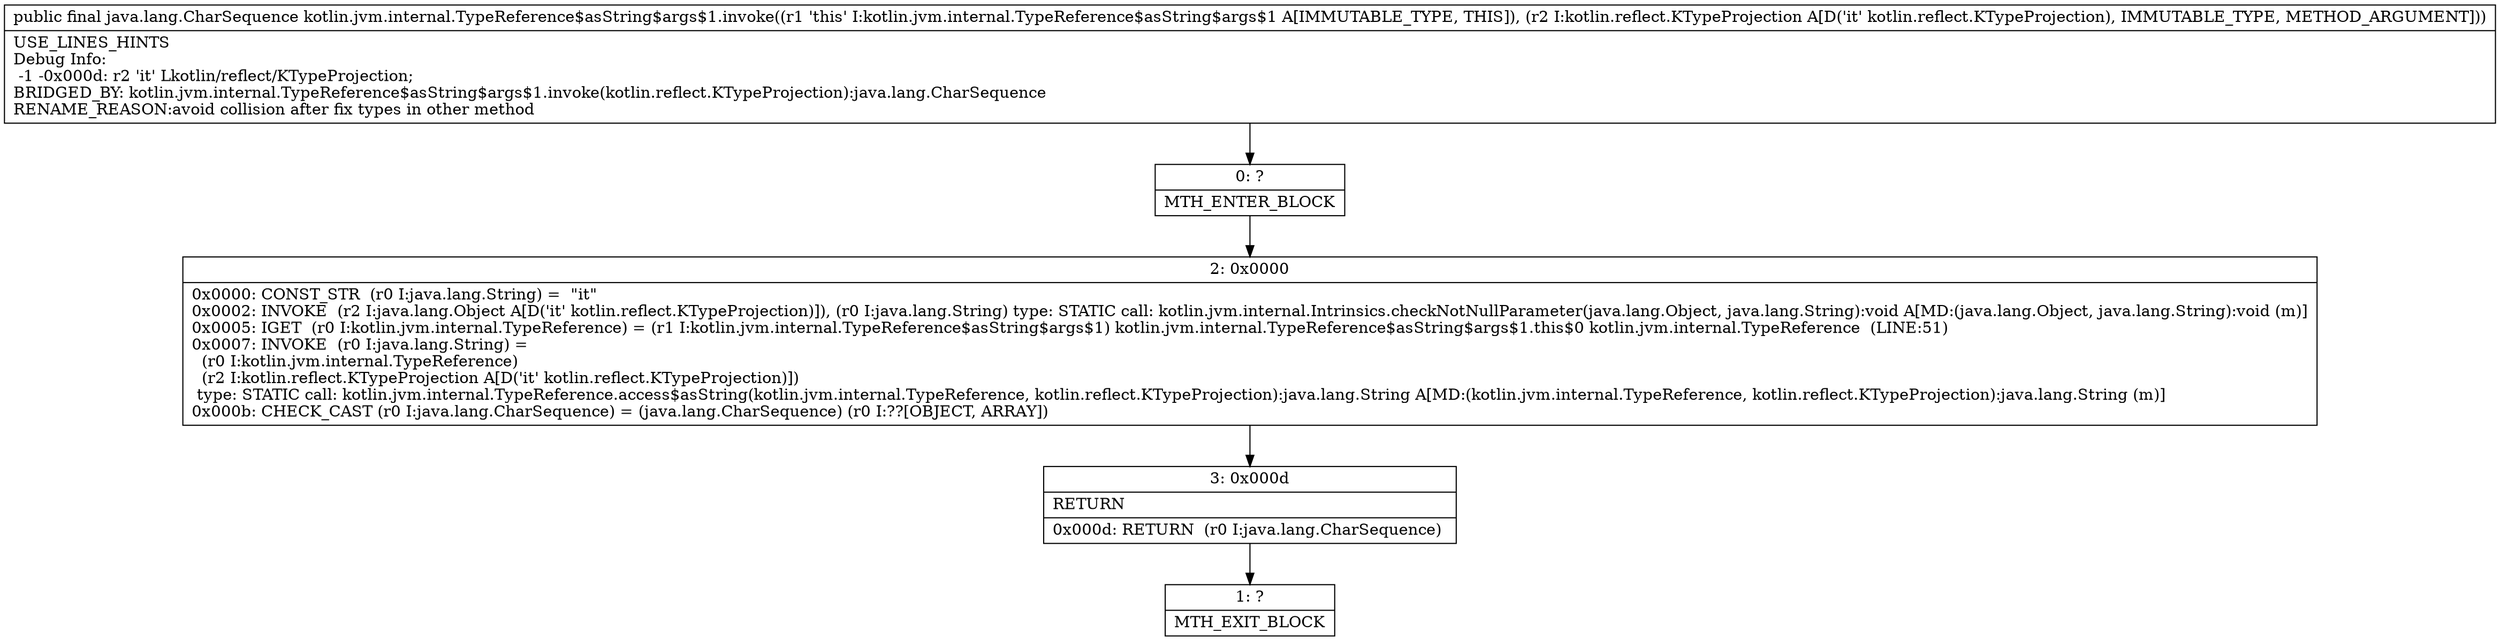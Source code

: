 digraph "CFG forkotlin.jvm.internal.TypeReference$asString$args$1.invoke(Lkotlin\/reflect\/KTypeProjection;)Ljava\/lang\/CharSequence;" {
Node_0 [shape=record,label="{0\:\ ?|MTH_ENTER_BLOCK\l}"];
Node_2 [shape=record,label="{2\:\ 0x0000|0x0000: CONST_STR  (r0 I:java.lang.String) =  \"it\" \l0x0002: INVOKE  (r2 I:java.lang.Object A[D('it' kotlin.reflect.KTypeProjection)]), (r0 I:java.lang.String) type: STATIC call: kotlin.jvm.internal.Intrinsics.checkNotNullParameter(java.lang.Object, java.lang.String):void A[MD:(java.lang.Object, java.lang.String):void (m)]\l0x0005: IGET  (r0 I:kotlin.jvm.internal.TypeReference) = (r1 I:kotlin.jvm.internal.TypeReference$asString$args$1) kotlin.jvm.internal.TypeReference$asString$args$1.this$0 kotlin.jvm.internal.TypeReference  (LINE:51)\l0x0007: INVOKE  (r0 I:java.lang.String) = \l  (r0 I:kotlin.jvm.internal.TypeReference)\l  (r2 I:kotlin.reflect.KTypeProjection A[D('it' kotlin.reflect.KTypeProjection)])\l type: STATIC call: kotlin.jvm.internal.TypeReference.access$asString(kotlin.jvm.internal.TypeReference, kotlin.reflect.KTypeProjection):java.lang.String A[MD:(kotlin.jvm.internal.TypeReference, kotlin.reflect.KTypeProjection):java.lang.String (m)]\l0x000b: CHECK_CAST (r0 I:java.lang.CharSequence) = (java.lang.CharSequence) (r0 I:??[OBJECT, ARRAY]) \l}"];
Node_3 [shape=record,label="{3\:\ 0x000d|RETURN\l|0x000d: RETURN  (r0 I:java.lang.CharSequence) \l}"];
Node_1 [shape=record,label="{1\:\ ?|MTH_EXIT_BLOCK\l}"];
MethodNode[shape=record,label="{public final java.lang.CharSequence kotlin.jvm.internal.TypeReference$asString$args$1.invoke((r1 'this' I:kotlin.jvm.internal.TypeReference$asString$args$1 A[IMMUTABLE_TYPE, THIS]), (r2 I:kotlin.reflect.KTypeProjection A[D('it' kotlin.reflect.KTypeProjection), IMMUTABLE_TYPE, METHOD_ARGUMENT]))  | USE_LINES_HINTS\lDebug Info:\l  \-1 \-0x000d: r2 'it' Lkotlin\/reflect\/KTypeProjection;\lBRIDGED_BY: kotlin.jvm.internal.TypeReference$asString$args$1.invoke(kotlin.reflect.KTypeProjection):java.lang.CharSequence\lRENAME_REASON:avoid collision after fix types in other method\l}"];
MethodNode -> Node_0;Node_0 -> Node_2;
Node_2 -> Node_3;
Node_3 -> Node_1;
}

